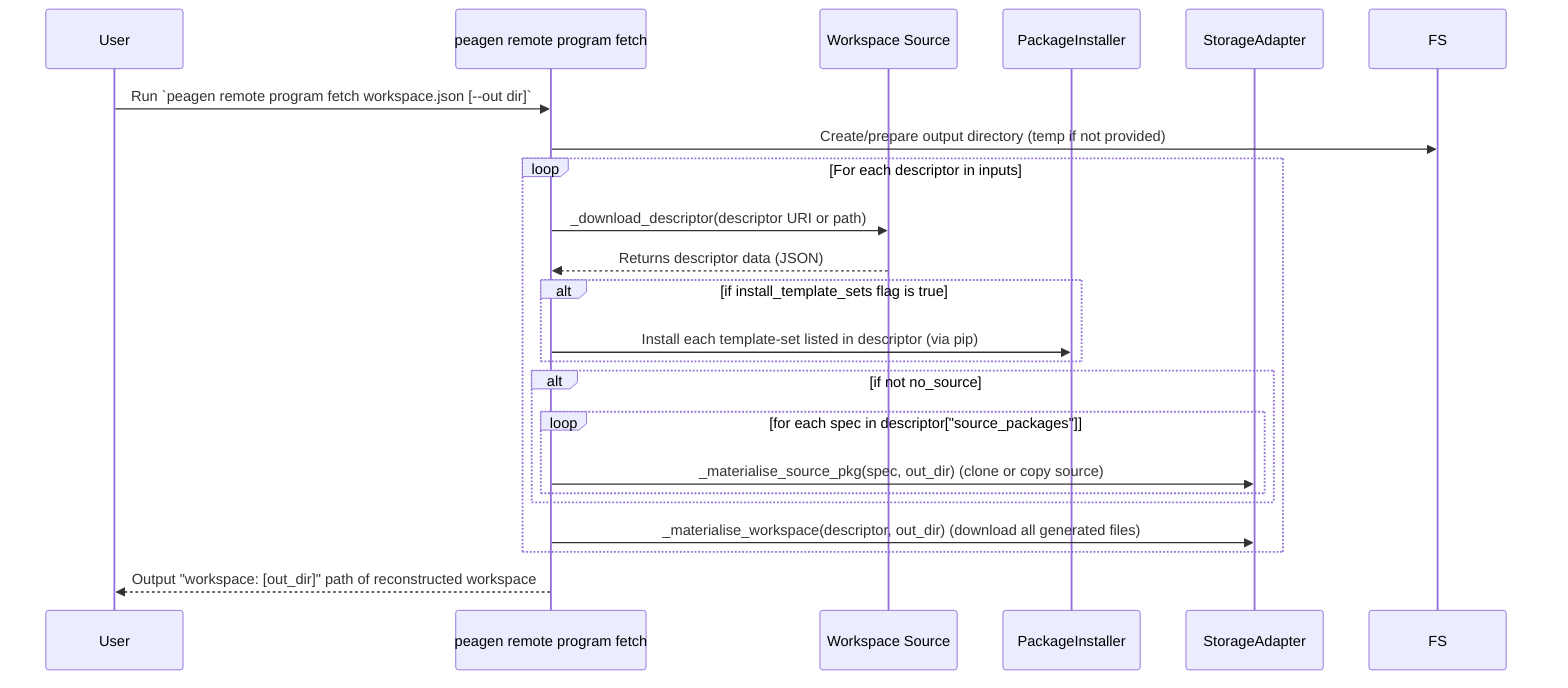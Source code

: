 sequenceDiagram
    participant User
    participant CLI as peagen remote program fetch
    participant Net as Workspace Source
    participant Pip as PackageInstaller
    participant Adapter as StorageAdapter
    User ->> CLI: Run `peagen remote program fetch workspace.json [--out dir]`
    CLI ->> FS: Create/prepare output directory (temp if not provided)
    loop For each descriptor in inputs
        CLI ->> Net: _download_descriptor(descriptor URI or path)
        Net -->> CLI: Returns descriptor data (JSON)
        alt if install_template_sets flag is true
            CLI ->> Pip: Install each template-set listed in descriptor (via pip)
        end
        alt if not no_source
            loop for each spec in descriptor["source_packages"]
                CLI ->> Adapter: _materialise_source_pkg(spec, out_dir) (clone or copy source)
            end
        end
        CLI ->> Adapter: _materialise_workspace(descriptor, out_dir) (download all generated files)
    end
    CLI -->> User: Output "workspace: [out_dir]" path of reconstructed workspace